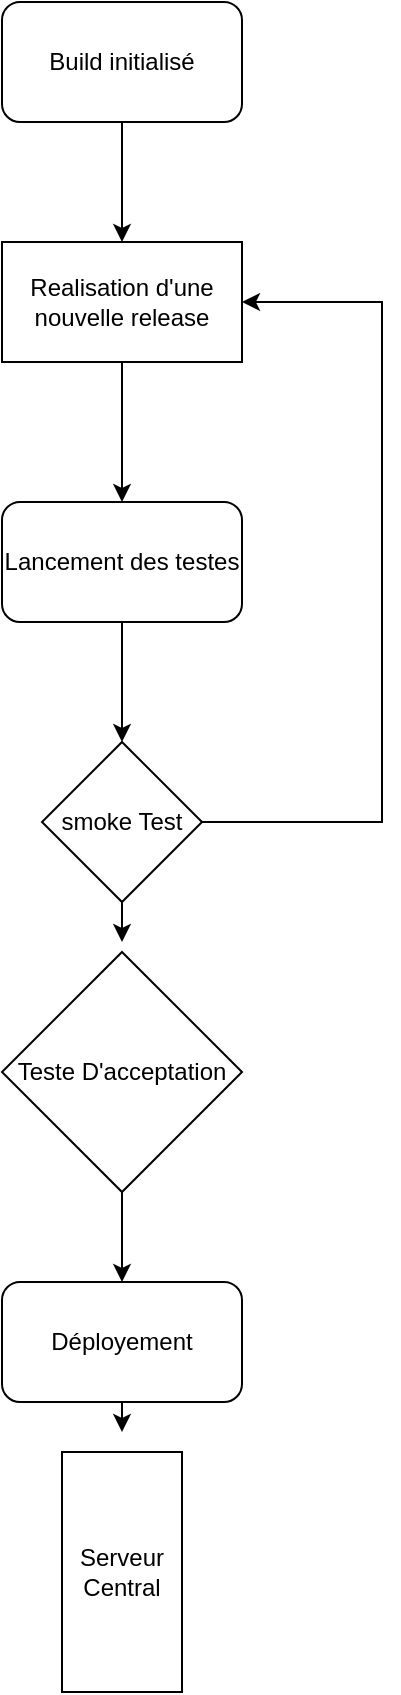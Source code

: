 <mxfile version="20.0.1" type="github">
  <diagram id="dV5EGTMWUshMltJBMqBj" name="Page-1">
    <mxGraphModel dx="870" dy="626" grid="1" gridSize="10" guides="1" tooltips="1" connect="1" arrows="1" fold="1" page="1" pageScale="1" pageWidth="827" pageHeight="1169" math="0" shadow="0">
      <root>
        <mxCell id="0" />
        <mxCell id="1" parent="0" />
        <mxCell id="BXmMsaARzzcV1XuaGJFT-1" value="Serveur Central" style="rounded=0;whiteSpace=wrap;html=1;direction=south;" vertex="1" parent="1">
          <mxGeometry x="270" y="775" width="60" height="120" as="geometry" />
        </mxCell>
        <mxCell id="BXmMsaARzzcV1XuaGJFT-11" style="edgeStyle=orthogonalEdgeStyle;rounded=0;orthogonalLoop=1;jettySize=auto;html=1;" edge="1" parent="1" source="BXmMsaARzzcV1XuaGJFT-3" target="BXmMsaARzzcV1XuaGJFT-4">
          <mxGeometry relative="1" as="geometry" />
        </mxCell>
        <mxCell id="BXmMsaARzzcV1XuaGJFT-3" value="Build initialisé" style="rounded=1;whiteSpace=wrap;html=1;" vertex="1" parent="1">
          <mxGeometry x="240" y="50" width="120" height="60" as="geometry" />
        </mxCell>
        <mxCell id="BXmMsaARzzcV1XuaGJFT-8" style="edgeStyle=orthogonalEdgeStyle;rounded=0;orthogonalLoop=1;jettySize=auto;html=1;" edge="1" parent="1" source="BXmMsaARzzcV1XuaGJFT-4" target="BXmMsaARzzcV1XuaGJFT-5">
          <mxGeometry relative="1" as="geometry" />
        </mxCell>
        <mxCell id="BXmMsaARzzcV1XuaGJFT-4" value="Realisation d&#39;une nouvelle release" style="rounded=0;whiteSpace=wrap;html=1;" vertex="1" parent="1">
          <mxGeometry x="240" y="170" width="120" height="60" as="geometry" />
        </mxCell>
        <mxCell id="BXmMsaARzzcV1XuaGJFT-9" style="edgeStyle=orthogonalEdgeStyle;rounded=0;orthogonalLoop=1;jettySize=auto;html=1;entryX=0.5;entryY=0;entryDx=0;entryDy=0;" edge="1" parent="1" source="BXmMsaARzzcV1XuaGJFT-5" target="BXmMsaARzzcV1XuaGJFT-6">
          <mxGeometry relative="1" as="geometry" />
        </mxCell>
        <mxCell id="BXmMsaARzzcV1XuaGJFT-5" value="Lancement des testes" style="rounded=1;whiteSpace=wrap;html=1;" vertex="1" parent="1">
          <mxGeometry x="240" y="300" width="120" height="60" as="geometry" />
        </mxCell>
        <mxCell id="BXmMsaARzzcV1XuaGJFT-7" style="edgeStyle=orthogonalEdgeStyle;rounded=0;orthogonalLoop=1;jettySize=auto;html=1;entryX=1;entryY=0.5;entryDx=0;entryDy=0;" edge="1" parent="1" source="BXmMsaARzzcV1XuaGJFT-6" target="BXmMsaARzzcV1XuaGJFT-4">
          <mxGeometry relative="1" as="geometry">
            <Array as="points">
              <mxPoint x="430" y="460" />
              <mxPoint x="430" y="200" />
            </Array>
          </mxGeometry>
        </mxCell>
        <mxCell id="BXmMsaARzzcV1XuaGJFT-13" style="edgeStyle=orthogonalEdgeStyle;rounded=0;orthogonalLoop=1;jettySize=auto;html=1;exitX=0.5;exitY=1;exitDx=0;exitDy=0;" edge="1" parent="1" source="BXmMsaARzzcV1XuaGJFT-6">
          <mxGeometry relative="1" as="geometry">
            <mxPoint x="300" y="520" as="targetPoint" />
          </mxGeometry>
        </mxCell>
        <mxCell id="BXmMsaARzzcV1XuaGJFT-6" value="smoke Test" style="rhombus;whiteSpace=wrap;html=1;" vertex="1" parent="1">
          <mxGeometry x="260" y="420" width="80" height="80" as="geometry" />
        </mxCell>
        <mxCell id="BXmMsaARzzcV1XuaGJFT-14" style="edgeStyle=orthogonalEdgeStyle;rounded=0;orthogonalLoop=1;jettySize=auto;html=1;exitX=0.5;exitY=1;exitDx=0;exitDy=0;" edge="1" parent="1" source="BXmMsaARzzcV1XuaGJFT-12">
          <mxGeometry relative="1" as="geometry">
            <mxPoint x="300" y="765" as="targetPoint" />
          </mxGeometry>
        </mxCell>
        <mxCell id="BXmMsaARzzcV1XuaGJFT-12" value="Déployement" style="rounded=1;whiteSpace=wrap;html=1;" vertex="1" parent="1">
          <mxGeometry x="240" y="690" width="120" height="60" as="geometry" />
        </mxCell>
        <mxCell id="BXmMsaARzzcV1XuaGJFT-18" style="edgeStyle=orthogonalEdgeStyle;rounded=0;orthogonalLoop=1;jettySize=auto;html=1;" edge="1" parent="1" source="BXmMsaARzzcV1XuaGJFT-17" target="BXmMsaARzzcV1XuaGJFT-12">
          <mxGeometry relative="1" as="geometry" />
        </mxCell>
        <mxCell id="BXmMsaARzzcV1XuaGJFT-17" value="Teste D&#39;acceptation" style="rhombus;whiteSpace=wrap;html=1;" vertex="1" parent="1">
          <mxGeometry x="240" y="525" width="120" height="120" as="geometry" />
        </mxCell>
      </root>
    </mxGraphModel>
  </diagram>
</mxfile>

